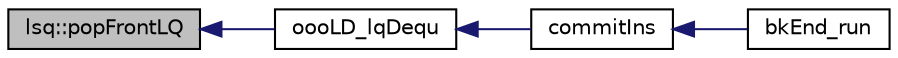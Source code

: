 digraph G
{
  edge [fontname="Helvetica",fontsize="10",labelfontname="Helvetica",labelfontsize="10"];
  node [fontname="Helvetica",fontsize="10",shape=record];
  rankdir=LR;
  Node1 [label="lsq::popFrontLQ",height=0.2,width=0.4,color="black", fillcolor="grey75", style="filled" fontcolor="black"];
  Node1 -> Node2 [dir=back,color="midnightblue",fontsize="10",style="solid",fontname="Helvetica"];
  Node2 [label="oooLD_lqDequ",height=0.2,width=0.4,color="black", fillcolor="white", style="filled",URL="$oooLD__lsq__ctrl_8h.html#adf82a4db2ba1adbcfcc9beaf0d922026"];
  Node2 -> Node3 [dir=back,color="midnightblue",fontsize="10",style="solid",fontname="Helvetica"];
  Node3 [label="commitIns",height=0.2,width=0.4,color="black", fillcolor="white", style="filled",URL="$bkEnd_8cpp.html#a55d405fd16809cc233376112b4527f0b"];
  Node3 -> Node4 [dir=back,color="midnightblue",fontsize="10",style="solid",fontname="Helvetica"];
  Node4 [label="bkEnd_run",height=0.2,width=0.4,color="black", fillcolor="white", style="filled",URL="$bkEnd_8h.html#a0de885ce07273f37e162ecb0e63ec95d"];
}
